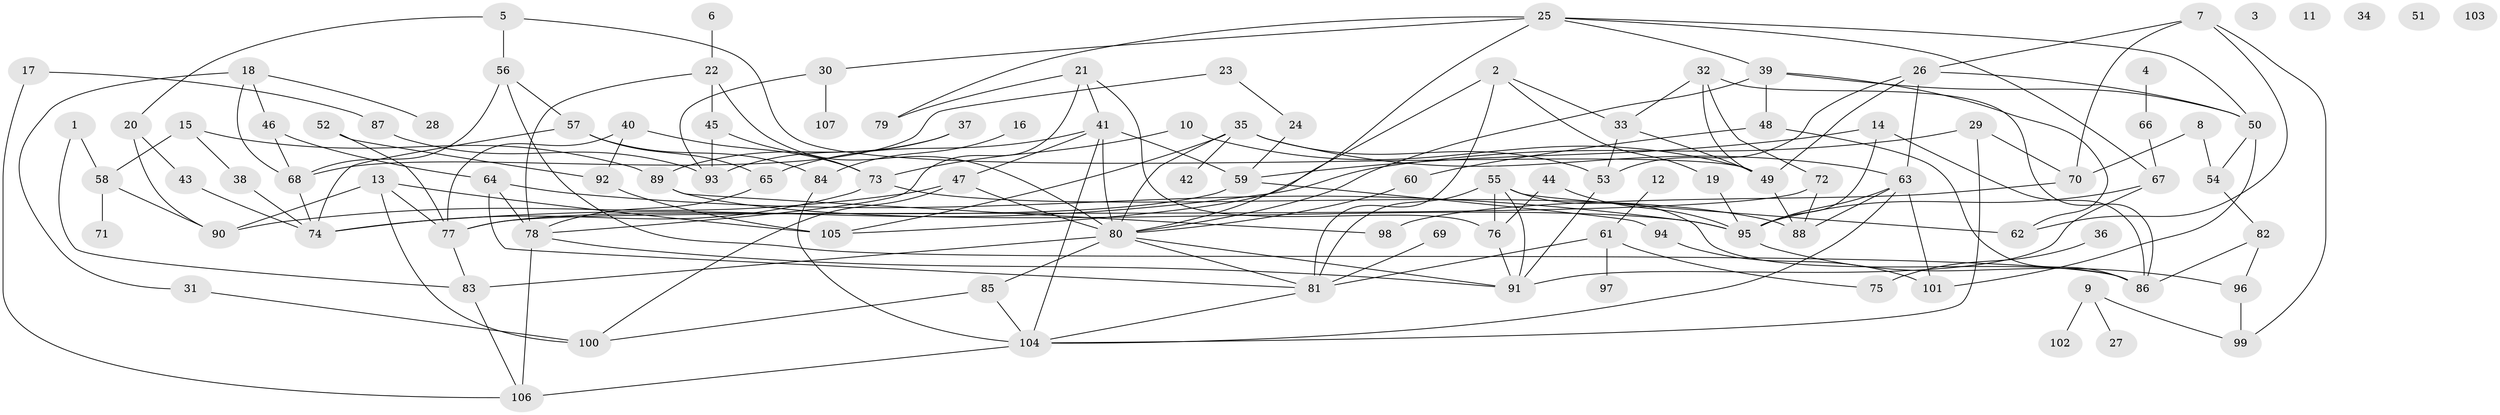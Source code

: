 // coarse degree distribution, {4: 0.22972972972972974, 0: 0.06756756756756757, 1: 0.10810810810810811, 2: 0.22972972972972974, 5: 0.0945945945945946, 7: 0.05405405405405406, 3: 0.13513513513513514, 6: 0.04054054054054054, 8: 0.013513513513513514, 14: 0.013513513513513514, 13: 0.013513513513513514}
// Generated by graph-tools (version 1.1) at 2025/42/03/04/25 21:42:45]
// undirected, 107 vertices, 175 edges
graph export_dot {
graph [start="1"]
  node [color=gray90,style=filled];
  1;
  2;
  3;
  4;
  5;
  6;
  7;
  8;
  9;
  10;
  11;
  12;
  13;
  14;
  15;
  16;
  17;
  18;
  19;
  20;
  21;
  22;
  23;
  24;
  25;
  26;
  27;
  28;
  29;
  30;
  31;
  32;
  33;
  34;
  35;
  36;
  37;
  38;
  39;
  40;
  41;
  42;
  43;
  44;
  45;
  46;
  47;
  48;
  49;
  50;
  51;
  52;
  53;
  54;
  55;
  56;
  57;
  58;
  59;
  60;
  61;
  62;
  63;
  64;
  65;
  66;
  67;
  68;
  69;
  70;
  71;
  72;
  73;
  74;
  75;
  76;
  77;
  78;
  79;
  80;
  81;
  82;
  83;
  84;
  85;
  86;
  87;
  88;
  89;
  90;
  91;
  92;
  93;
  94;
  95;
  96;
  97;
  98;
  99;
  100;
  101;
  102;
  103;
  104;
  105;
  106;
  107;
  1 -- 58;
  1 -- 83;
  2 -- 19;
  2 -- 33;
  2 -- 81;
  2 -- 105;
  4 -- 66;
  5 -- 20;
  5 -- 49;
  5 -- 56;
  6 -- 22;
  7 -- 26;
  7 -- 62;
  7 -- 70;
  7 -- 99;
  8 -- 54;
  8 -- 70;
  9 -- 27;
  9 -- 99;
  9 -- 102;
  10 -- 49;
  10 -- 73;
  12 -- 61;
  13 -- 77;
  13 -- 90;
  13 -- 100;
  13 -- 105;
  14 -- 59;
  14 -- 86;
  14 -- 95;
  15 -- 38;
  15 -- 58;
  15 -- 89;
  16 -- 84;
  17 -- 87;
  17 -- 106;
  18 -- 28;
  18 -- 31;
  18 -- 46;
  18 -- 68;
  19 -- 95;
  20 -- 43;
  20 -- 90;
  21 -- 41;
  21 -- 76;
  21 -- 78;
  21 -- 79;
  22 -- 45;
  22 -- 78;
  22 -- 80;
  23 -- 24;
  23 -- 68;
  24 -- 59;
  25 -- 30;
  25 -- 39;
  25 -- 50;
  25 -- 67;
  25 -- 79;
  25 -- 80;
  26 -- 49;
  26 -- 50;
  26 -- 53;
  26 -- 63;
  29 -- 70;
  29 -- 74;
  29 -- 104;
  30 -- 93;
  30 -- 107;
  31 -- 100;
  32 -- 33;
  32 -- 49;
  32 -- 72;
  32 -- 86;
  33 -- 49;
  33 -- 53;
  35 -- 42;
  35 -- 53;
  35 -- 63;
  35 -- 80;
  35 -- 105;
  36 -- 75;
  37 -- 89;
  37 -- 93;
  38 -- 74;
  39 -- 48;
  39 -- 50;
  39 -- 62;
  39 -- 80;
  40 -- 73;
  40 -- 77;
  40 -- 92;
  41 -- 47;
  41 -- 59;
  41 -- 65;
  41 -- 80;
  41 -- 104;
  43 -- 74;
  44 -- 76;
  44 -- 95;
  45 -- 73;
  45 -- 93;
  46 -- 64;
  46 -- 68;
  47 -- 80;
  47 -- 90;
  47 -- 100;
  48 -- 60;
  48 -- 86;
  49 -- 88;
  50 -- 54;
  50 -- 101;
  52 -- 77;
  52 -- 92;
  53 -- 91;
  54 -- 82;
  55 -- 62;
  55 -- 76;
  55 -- 81;
  55 -- 86;
  55 -- 91;
  56 -- 57;
  56 -- 68;
  56 -- 86;
  57 -- 65;
  57 -- 74;
  57 -- 84;
  58 -- 71;
  58 -- 90;
  59 -- 77;
  59 -- 94;
  60 -- 80;
  61 -- 75;
  61 -- 81;
  61 -- 97;
  63 -- 88;
  63 -- 95;
  63 -- 101;
  63 -- 104;
  64 -- 78;
  64 -- 81;
  64 -- 95;
  65 -- 78;
  66 -- 67;
  67 -- 91;
  67 -- 95;
  68 -- 74;
  69 -- 81;
  70 -- 98;
  72 -- 77;
  72 -- 88;
  73 -- 74;
  73 -- 88;
  76 -- 91;
  77 -- 83;
  78 -- 91;
  78 -- 106;
  80 -- 81;
  80 -- 83;
  80 -- 85;
  80 -- 91;
  81 -- 104;
  82 -- 86;
  82 -- 96;
  83 -- 106;
  84 -- 104;
  85 -- 100;
  85 -- 104;
  87 -- 93;
  89 -- 95;
  89 -- 98;
  92 -- 105;
  94 -- 101;
  95 -- 96;
  96 -- 99;
  104 -- 106;
}
